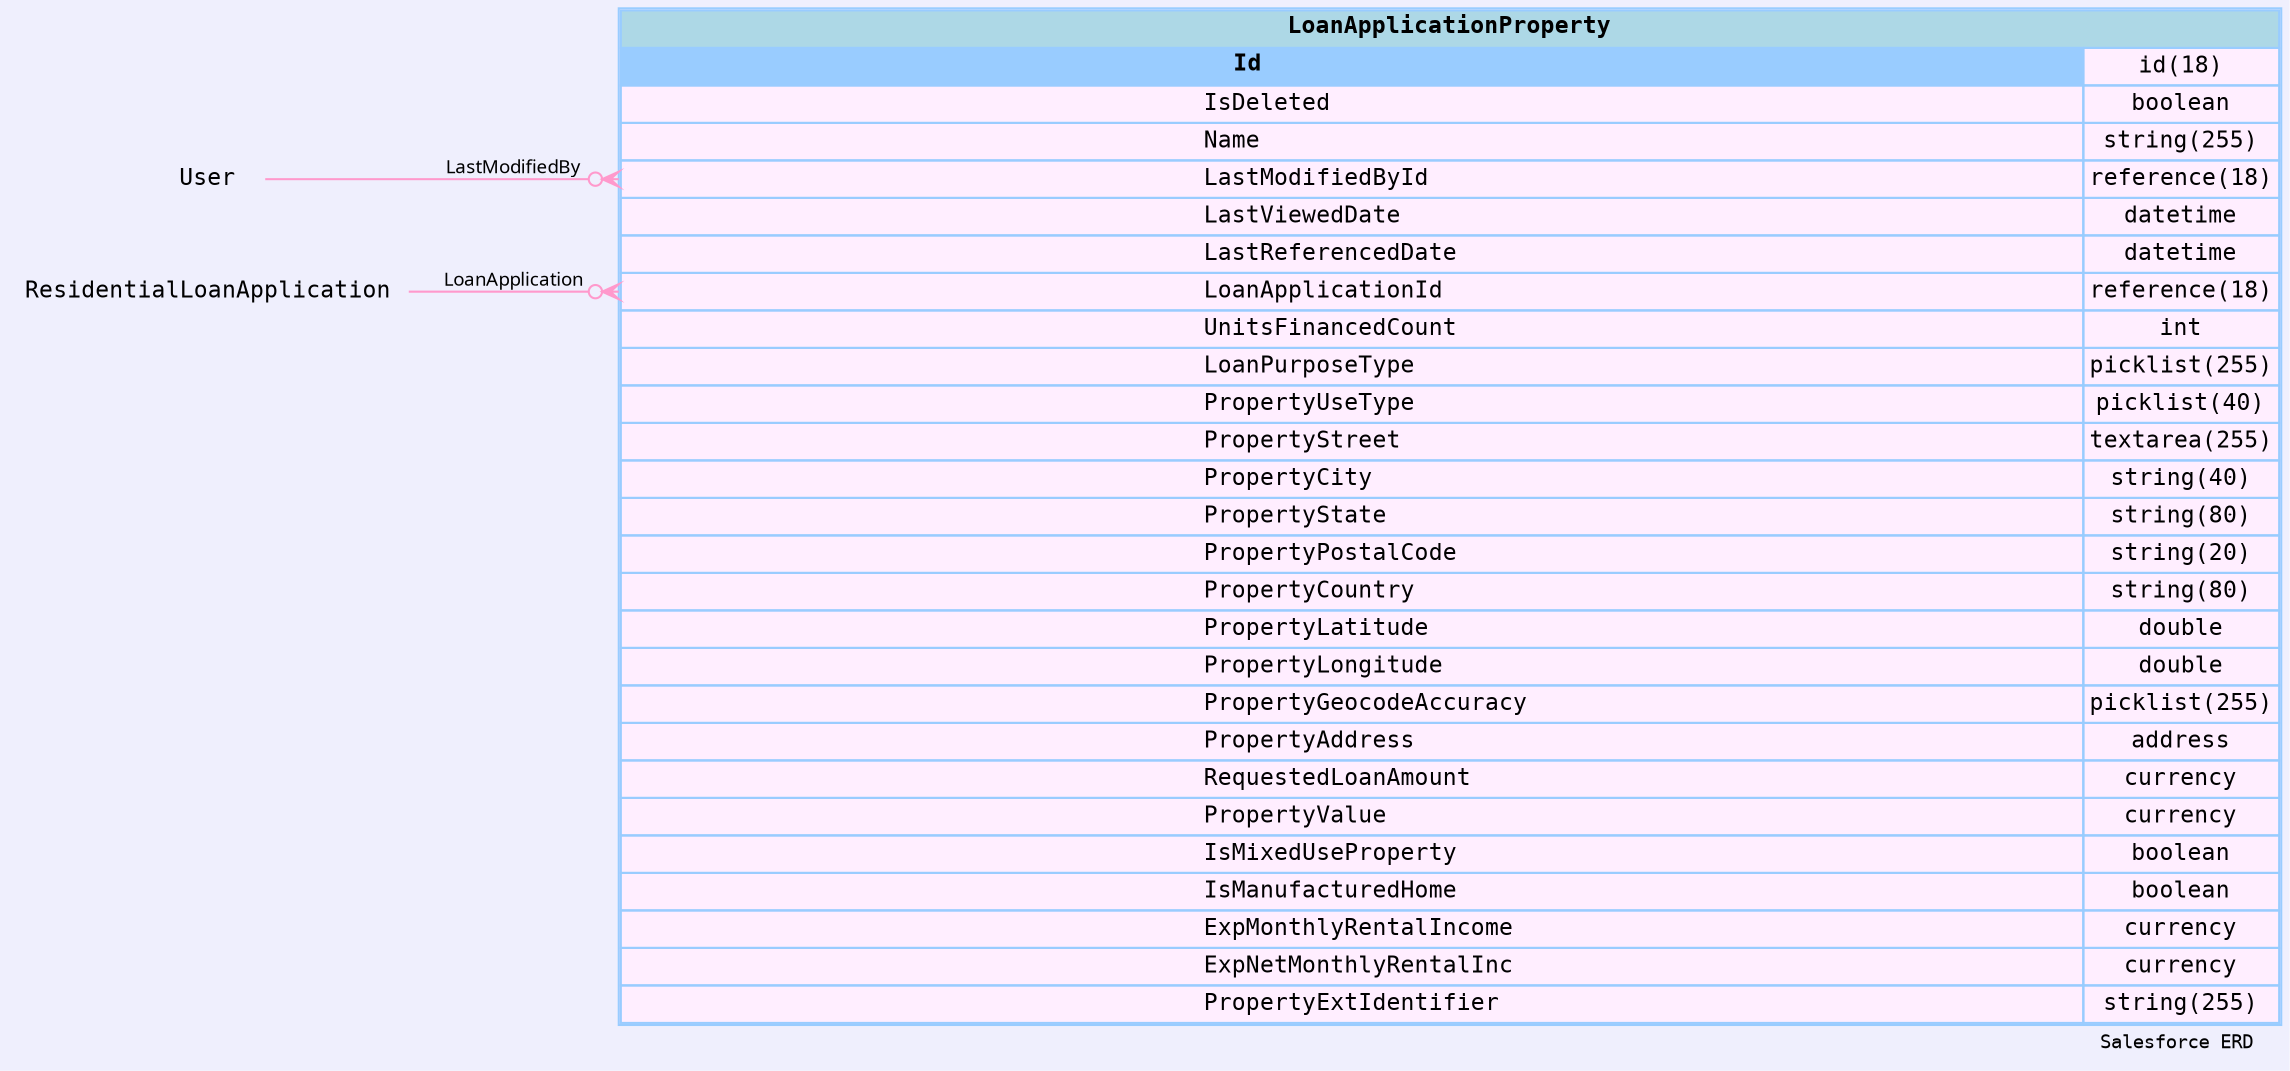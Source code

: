 
        digraph "Salesforce+ ERD" {  
            graph [  
              rankdir="RL"  
              bgcolor="#efeffd"  
              label="Salesforce ERD "  
              labeljust="r"  
              nodesep="0.18"  
              ranksep="0.46"        
              fontname="Courier"  
              fontsize="9"  
            ];  
            node [  
              fontname="Courier"  
              fontsize="11"  
              shape="plaintext"  
              color="#99ccff"  
            ];  
            edge [ arrowsize="0.8"   ];
        
            LoanApplicationProperty [shape=none, margin=0, label=<
                <table border="1" cellborder="1" cellspacing="0" bgcolor="#ffeeff" >   
                  <tr><td colspan="3" bgcolor="lightblue"><b>LoanApplicationProperty</b></td></tr>
             <tr>
                                        <td  bgcolor="#99ccff" port="Id" align="left">
                                           <b>Id</b>
                                        </td><td>id(18)</td></tr> <tr>
                                         <td port="IsDeleted" align="left">
                                         IsDeleted
                                       </td><td>boolean</td></tr> <tr>
                                         <td port="Name" align="left">
                                         Name
                                       </td><td>string(255)</td></tr> <tr>
                                         <td port="LastModifiedById" align="left">
                                         LastModifiedById
                                       </td><td>reference(18)</td></tr> <tr>
                                         <td port="LastViewedDate" align="left">
                                         LastViewedDate
                                       </td><td>datetime</td></tr> <tr>
                                         <td port="LastReferencedDate" align="left">
                                         LastReferencedDate
                                       </td><td>datetime</td></tr> <tr>
                                         <td port="LoanApplicationId" align="left">
                                         LoanApplicationId
                                       </td><td>reference(18)</td></tr> <tr>
                                         <td port="UnitsFinancedCount" align="left">
                                         UnitsFinancedCount
                                       </td><td>int</td></tr> <tr>
                                         <td port="LoanPurposeType" align="left">
                                         LoanPurposeType
                                       </td><td>picklist(255)</td></tr> <tr>
                                         <td port="PropertyUseType" align="left">
                                         PropertyUseType
                                       </td><td>picklist(40)</td></tr> <tr>
                                         <td port="PropertyStreet" align="left">
                                         PropertyStreet
                                       </td><td>textarea(255)</td></tr> <tr>
                                         <td port="PropertyCity" align="left">
                                         PropertyCity
                                       </td><td>string(40)</td></tr> <tr>
                                         <td port="PropertyState" align="left">
                                         PropertyState
                                       </td><td>string(80)</td></tr> <tr>
                                         <td port="PropertyPostalCode" align="left">
                                         PropertyPostalCode
                                       </td><td>string(20)</td></tr> <tr>
                                         <td port="PropertyCountry" align="left">
                                         PropertyCountry
                                       </td><td>string(80)</td></tr> <tr>
                                         <td port="PropertyLatitude" align="left">
                                         PropertyLatitude
                                       </td><td>double</td></tr> <tr>
                                         <td port="PropertyLongitude" align="left">
                                         PropertyLongitude
                                       </td><td>double</td></tr> <tr>
                                         <td port="PropertyGeocodeAccuracy" align="left">
                                         PropertyGeocodeAccuracy
                                       </td><td>picklist(255)</td></tr> <tr>
                                         <td port="PropertyAddress" align="left">
                                         PropertyAddress
                                       </td><td>address</td></tr> <tr>
                                         <td port="RequestedLoanAmount" align="left">
                                         RequestedLoanAmount
                                       </td><td>currency</td></tr> <tr>
                                         <td port="PropertyValue" align="left">
                                         PropertyValue
                                       </td><td>currency</td></tr> <tr>
                                         <td port="IsMixedUseProperty" align="left">
                                         IsMixedUseProperty
                                       </td><td>boolean</td></tr> <tr>
                                         <td port="IsManufacturedHome" align="left">
                                         IsManufacturedHome
                                       </td><td>boolean</td></tr> <tr>
                                         <td port="ExpMonthlyRentalIncome" align="left">
                                         ExpMonthlyRentalIncome
                                       </td><td>currency</td></tr> <tr>
                                         <td port="ExpNetMonthlyRentalInc" align="left">
                                         ExpNetMonthlyRentalInc
                                       </td><td>currency</td></tr> <tr>
                                         <td port="PropertyExtIdentifier" align="left">
                                         PropertyExtIdentifier
                                       </td><td>string(255)</td></tr>            
                </table>
                >
                  URL="#"
                  tooltip=" LoanApplicationProperty "
                ];
            
                            "LoanApplicationProperty" : "LastModifiedById": w -> 
                                  "User" : "Id" 
                                           : e 
                                          [arrowhead=none 
                                           dir=back 
                                           arrowtail=crowodot 
                                           color="#ff99cc"
                                           label="LastModifiedBy"
                                           fontname="Monaco"
                                           fontsize="9"
                                          ];
                      
                            "LoanApplicationProperty" : "LoanApplicationId": w -> 
                                  "ResidentialLoanApplication" : "Id" 
                                           : e 
                                          [arrowhead=none 
                                           dir=back 
                                           arrowtail=crowodot 
                                           color="#ff99cc"
                                           label="LoanApplication"
                                           fontname="Monaco"
                                           fontsize="9"
                                          ];
                      }